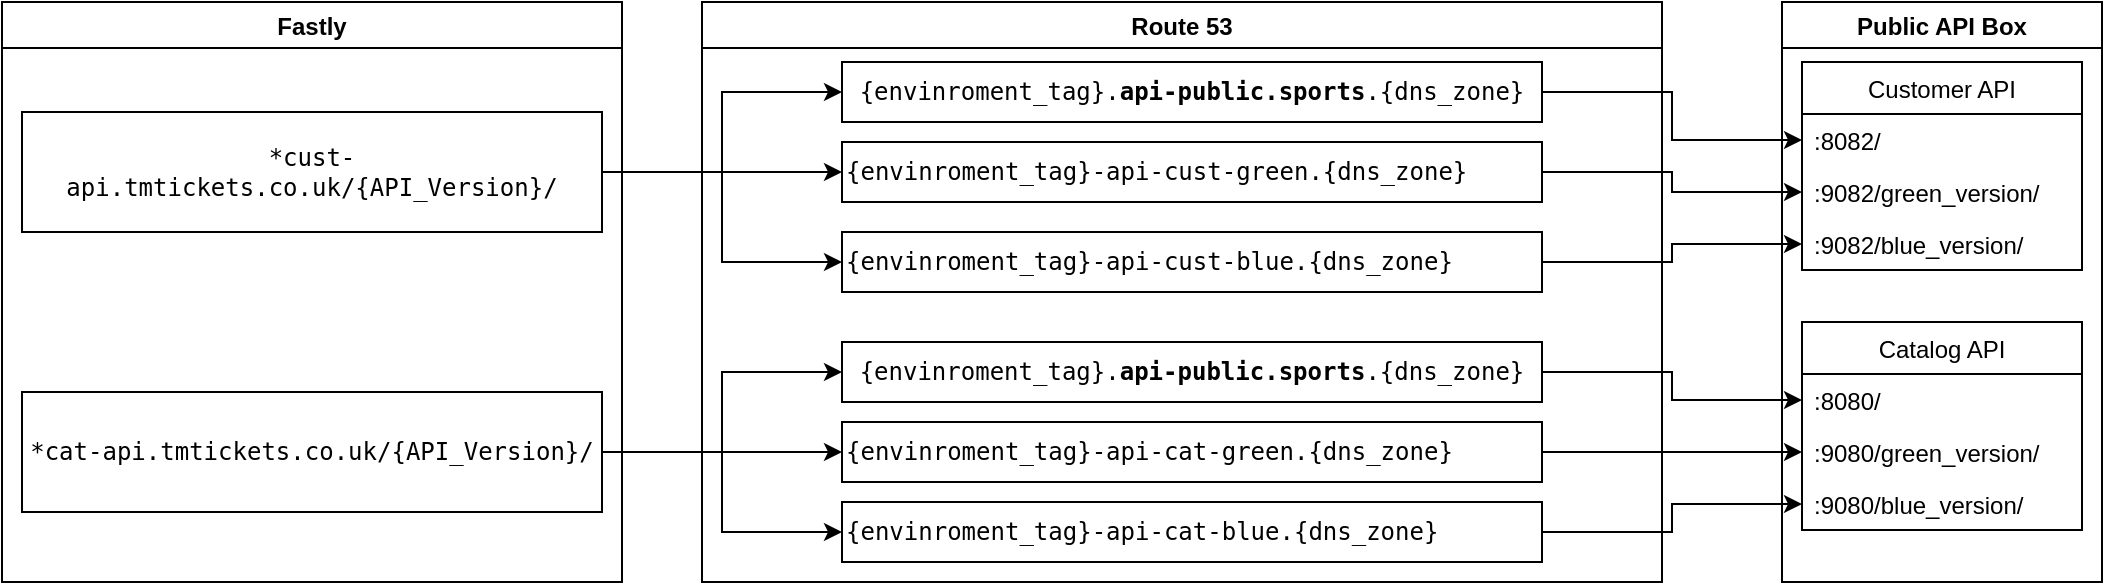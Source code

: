 <mxfile version="14.5.3" type="github">
  <diagram id="ouq_CFNdriJKqo0sy_W-" name="Page-1">
    <mxGraphModel dx="1422" dy="773" grid="1" gridSize="10" guides="1" tooltips="1" connect="1" arrows="1" fold="1" page="1" pageScale="1" pageWidth="1100" pageHeight="850" math="0" shadow="0">
      <root>
        <mxCell id="0" />
        <mxCell id="1" parent="0" />
        <mxCell id="cNdNB8oOOkSkSs40HRs3-26" style="edgeStyle=orthogonalEdgeStyle;rounded=0;orthogonalLoop=1;jettySize=auto;html=1;exitX=1;exitY=0.5;exitDx=0;exitDy=0;entryX=0;entryY=0.5;entryDx=0;entryDy=0;" edge="1" parent="1" source="cNdNB8oOOkSkSs40HRs3-7" target="cNdNB8oOOkSkSs40HRs3-17">
          <mxGeometry relative="1" as="geometry" />
        </mxCell>
        <mxCell id="cNdNB8oOOkSkSs40HRs3-27" style="edgeStyle=orthogonalEdgeStyle;rounded=0;orthogonalLoop=1;jettySize=auto;html=1;exitX=1;exitY=0.5;exitDx=0;exitDy=0;entryX=0;entryY=0.5;entryDx=0;entryDy=0;" edge="1" parent="1" source="cNdNB8oOOkSkSs40HRs3-8" target="cNdNB8oOOkSkSs40HRs3-18">
          <mxGeometry relative="1" as="geometry" />
        </mxCell>
        <mxCell id="cNdNB8oOOkSkSs40HRs3-28" style="edgeStyle=orthogonalEdgeStyle;rounded=0;orthogonalLoop=1;jettySize=auto;html=1;exitX=1;exitY=0.5;exitDx=0;exitDy=0;entryX=0;entryY=0.5;entryDx=0;entryDy=0;" edge="1" parent="1" source="cNdNB8oOOkSkSs40HRs3-9" target="cNdNB8oOOkSkSs40HRs3-19">
          <mxGeometry relative="1" as="geometry" />
        </mxCell>
        <mxCell id="cNdNB8oOOkSkSs40HRs3-10" value="Public API Box" style="swimlane;" vertex="1" parent="1">
          <mxGeometry x="920" y="30" width="160" height="290" as="geometry" />
        </mxCell>
        <mxCell id="cNdNB8oOOkSkSs40HRs3-12" value="Customer API" style="swimlane;fontStyle=0;childLayout=stackLayout;horizontal=1;startSize=26;fillColor=none;horizontalStack=0;resizeParent=1;resizeParentMax=0;resizeLast=0;collapsible=1;marginBottom=0;" vertex="1" parent="cNdNB8oOOkSkSs40HRs3-10">
          <mxGeometry x="10" y="30" width="140" height="104" as="geometry" />
        </mxCell>
        <mxCell id="cNdNB8oOOkSkSs40HRs3-13" value=":8082/" style="text;strokeColor=none;fillColor=none;align=left;verticalAlign=top;spacingLeft=4;spacingRight=4;overflow=hidden;rotatable=0;points=[[0,0.5],[1,0.5]];portConstraint=eastwest;" vertex="1" parent="cNdNB8oOOkSkSs40HRs3-12">
          <mxGeometry y="26" width="140" height="26" as="geometry" />
        </mxCell>
        <mxCell id="cNdNB8oOOkSkSs40HRs3-14" value=":9082/green_version/" style="text;strokeColor=none;fillColor=none;align=left;verticalAlign=top;spacingLeft=4;spacingRight=4;overflow=hidden;rotatable=0;points=[[0,0.5],[1,0.5]];portConstraint=eastwest;" vertex="1" parent="cNdNB8oOOkSkSs40HRs3-12">
          <mxGeometry y="52" width="140" height="26" as="geometry" />
        </mxCell>
        <mxCell id="cNdNB8oOOkSkSs40HRs3-15" value=":9082/blue_version/" style="text;strokeColor=none;fillColor=none;align=left;verticalAlign=top;spacingLeft=4;spacingRight=4;overflow=hidden;rotatable=0;points=[[0,0.5],[1,0.5]];portConstraint=eastwest;" vertex="1" parent="cNdNB8oOOkSkSs40HRs3-12">
          <mxGeometry y="78" width="140" height="26" as="geometry" />
        </mxCell>
        <mxCell id="cNdNB8oOOkSkSs40HRs3-16" value="Catalog API" style="swimlane;fontStyle=0;childLayout=stackLayout;horizontal=1;startSize=26;fillColor=none;horizontalStack=0;resizeParent=1;resizeParentMax=0;resizeLast=0;collapsible=1;marginBottom=0;" vertex="1" parent="cNdNB8oOOkSkSs40HRs3-10">
          <mxGeometry x="10" y="160" width="140" height="104" as="geometry" />
        </mxCell>
        <mxCell id="cNdNB8oOOkSkSs40HRs3-17" value=":8080/" style="text;strokeColor=none;fillColor=none;align=left;verticalAlign=top;spacingLeft=4;spacingRight=4;overflow=hidden;rotatable=0;points=[[0,0.5],[1,0.5]];portConstraint=eastwest;" vertex="1" parent="cNdNB8oOOkSkSs40HRs3-16">
          <mxGeometry y="26" width="140" height="26" as="geometry" />
        </mxCell>
        <mxCell id="cNdNB8oOOkSkSs40HRs3-18" value=":9080/green_version/" style="text;strokeColor=none;fillColor=none;align=left;verticalAlign=top;spacingLeft=4;spacingRight=4;overflow=hidden;rotatable=0;points=[[0,0.5],[1,0.5]];portConstraint=eastwest;" vertex="1" parent="cNdNB8oOOkSkSs40HRs3-16">
          <mxGeometry y="52" width="140" height="26" as="geometry" />
        </mxCell>
        <mxCell id="cNdNB8oOOkSkSs40HRs3-19" value=":9080/blue_version/" style="text;strokeColor=none;fillColor=none;align=left;verticalAlign=top;spacingLeft=4;spacingRight=4;overflow=hidden;rotatable=0;points=[[0,0.5],[1,0.5]];portConstraint=eastwest;" vertex="1" parent="cNdNB8oOOkSkSs40HRs3-16">
          <mxGeometry y="78" width="140" height="26" as="geometry" />
        </mxCell>
        <mxCell id="cNdNB8oOOkSkSs40HRs3-31" style="edgeStyle=orthogonalEdgeStyle;rounded=0;orthogonalLoop=1;jettySize=auto;html=1;exitX=1;exitY=0.5;exitDx=0;exitDy=0;entryX=0;entryY=0.5;entryDx=0;entryDy=0;" edge="1" parent="1" source="cNdNB8oOOkSkSs40HRs3-23" target="cNdNB8oOOkSkSs40HRs3-13">
          <mxGeometry relative="1" as="geometry" />
        </mxCell>
        <mxCell id="cNdNB8oOOkSkSs40HRs3-30" style="edgeStyle=orthogonalEdgeStyle;rounded=0;orthogonalLoop=1;jettySize=auto;html=1;exitX=1;exitY=0.5;exitDx=0;exitDy=0;entryX=0;entryY=0.5;entryDx=0;entryDy=0;" edge="1" parent="1" source="cNdNB8oOOkSkSs40HRs3-24" target="cNdNB8oOOkSkSs40HRs3-14">
          <mxGeometry relative="1" as="geometry" />
        </mxCell>
        <mxCell id="cNdNB8oOOkSkSs40HRs3-29" style="edgeStyle=orthogonalEdgeStyle;rounded=0;orthogonalLoop=1;jettySize=auto;html=1;exitX=1;exitY=0.5;exitDx=0;exitDy=0;entryX=0;entryY=0.5;entryDx=0;entryDy=0;" edge="1" parent="1" source="cNdNB8oOOkSkSs40HRs3-25" target="cNdNB8oOOkSkSs40HRs3-15">
          <mxGeometry relative="1" as="geometry" />
        </mxCell>
        <mxCell id="cNdNB8oOOkSkSs40HRs3-34" style="edgeStyle=orthogonalEdgeStyle;rounded=0;orthogonalLoop=1;jettySize=auto;html=1;exitX=1;exitY=0.5;exitDx=0;exitDy=0;entryX=0;entryY=0.5;entryDx=0;entryDy=0;" edge="1" parent="1" source="cNdNB8oOOkSkSs40HRs3-32" target="cNdNB8oOOkSkSs40HRs3-23">
          <mxGeometry relative="1" as="geometry" />
        </mxCell>
        <mxCell id="cNdNB8oOOkSkSs40HRs3-35" style="edgeStyle=orthogonalEdgeStyle;rounded=0;orthogonalLoop=1;jettySize=auto;html=1;exitX=1;exitY=0.5;exitDx=0;exitDy=0;entryX=0;entryY=0.5;entryDx=0;entryDy=0;" edge="1" parent="1" source="cNdNB8oOOkSkSs40HRs3-32" target="cNdNB8oOOkSkSs40HRs3-24">
          <mxGeometry relative="1" as="geometry" />
        </mxCell>
        <mxCell id="cNdNB8oOOkSkSs40HRs3-36" style="edgeStyle=orthogonalEdgeStyle;rounded=0;orthogonalLoop=1;jettySize=auto;html=1;exitX=1;exitY=0.5;exitDx=0;exitDy=0;entryX=0;entryY=0.5;entryDx=0;entryDy=0;" edge="1" parent="1" source="cNdNB8oOOkSkSs40HRs3-32" target="cNdNB8oOOkSkSs40HRs3-25">
          <mxGeometry relative="1" as="geometry" />
        </mxCell>
        <mxCell id="cNdNB8oOOkSkSs40HRs3-37" style="edgeStyle=orthogonalEdgeStyle;rounded=0;orthogonalLoop=1;jettySize=auto;html=1;exitX=1;exitY=0.5;exitDx=0;exitDy=0;entryX=0;entryY=0.5;entryDx=0;entryDy=0;" edge="1" parent="1" source="cNdNB8oOOkSkSs40HRs3-33" target="cNdNB8oOOkSkSs40HRs3-7">
          <mxGeometry relative="1" as="geometry" />
        </mxCell>
        <mxCell id="cNdNB8oOOkSkSs40HRs3-38" style="edgeStyle=orthogonalEdgeStyle;rounded=0;orthogonalLoop=1;jettySize=auto;html=1;exitX=1;exitY=0.5;exitDx=0;exitDy=0;entryX=0;entryY=0.5;entryDx=0;entryDy=0;" edge="1" parent="1" source="cNdNB8oOOkSkSs40HRs3-33" target="cNdNB8oOOkSkSs40HRs3-8">
          <mxGeometry relative="1" as="geometry" />
        </mxCell>
        <mxCell id="cNdNB8oOOkSkSs40HRs3-39" style="edgeStyle=orthogonalEdgeStyle;rounded=0;orthogonalLoop=1;jettySize=auto;html=1;exitX=1;exitY=0.5;exitDx=0;exitDy=0;entryX=0;entryY=0.5;entryDx=0;entryDy=0;" edge="1" parent="1" source="cNdNB8oOOkSkSs40HRs3-33" target="cNdNB8oOOkSkSs40HRs3-9">
          <mxGeometry relative="1" as="geometry" />
        </mxCell>
        <mxCell id="cNdNB8oOOkSkSs40HRs3-40" value="Route 53" style="swimlane;" vertex="1" parent="1">
          <mxGeometry x="380" y="30" width="480" height="290" as="geometry" />
        </mxCell>
        <mxCell id="cNdNB8oOOkSkSs40HRs3-9" value="&lt;p align=&quot;left&quot;&gt;&lt;code&gt;{envinroment_tag}-api-cat-blue.{dns_zone}&lt;/code&gt;&lt;/p&gt;" style="rounded=0;whiteSpace=wrap;html=1;align=left;" vertex="1" parent="cNdNB8oOOkSkSs40HRs3-40">
          <mxGeometry x="70" y="250" width="350" height="30" as="geometry" />
        </mxCell>
        <mxCell id="cNdNB8oOOkSkSs40HRs3-8" value="&lt;p align=&quot;left&quot;&gt;&lt;code&gt;{envinroment_tag}-api-cat-green.{dns_zone}&lt;/code&gt;&lt;/p&gt;" style="rounded=0;whiteSpace=wrap;html=1;align=left;" vertex="1" parent="cNdNB8oOOkSkSs40HRs3-40">
          <mxGeometry x="70" y="210" width="350" height="30" as="geometry" />
        </mxCell>
        <mxCell id="cNdNB8oOOkSkSs40HRs3-7" value="&lt;font style=&quot;font-size: 12px&quot;&gt;&lt;code&gt;{envinroment_tag}.&lt;strong&gt;api-public.sports&lt;/strong&gt;.{dns_zone}&lt;/code&gt;&lt;/font&gt;" style="rounded=0;whiteSpace=wrap;html=1;" vertex="1" parent="cNdNB8oOOkSkSs40HRs3-40">
          <mxGeometry x="70" y="170" width="350" height="30" as="geometry" />
        </mxCell>
        <mxCell id="cNdNB8oOOkSkSs40HRs3-25" value="&lt;p&gt;&lt;code&gt;{envinroment_tag}-api-cust-blue.{dns_zone}&lt;/code&gt;&lt;/p&gt;" style="rounded=0;whiteSpace=wrap;html=1;align=left;" vertex="1" parent="cNdNB8oOOkSkSs40HRs3-40">
          <mxGeometry x="70" y="115" width="350" height="30" as="geometry" />
        </mxCell>
        <mxCell id="cNdNB8oOOkSkSs40HRs3-24" value="&lt;code&gt;{envinroment_tag}-api-cust-green.{dns_zone}&lt;/code&gt;" style="rounded=0;whiteSpace=wrap;html=1;align=left;" vertex="1" parent="cNdNB8oOOkSkSs40HRs3-40">
          <mxGeometry x="70" y="70" width="350" height="30" as="geometry" />
        </mxCell>
        <mxCell id="cNdNB8oOOkSkSs40HRs3-23" value="&lt;font style=&quot;font-size: 12px&quot;&gt;&lt;code&gt;{envinroment_tag}.&lt;strong&gt;api-public.sports&lt;/strong&gt;.{dns_zone}&lt;/code&gt;&lt;/font&gt;" style="rounded=0;whiteSpace=wrap;html=1;" vertex="1" parent="cNdNB8oOOkSkSs40HRs3-40">
          <mxGeometry x="70" y="30" width="350" height="30" as="geometry" />
        </mxCell>
        <mxCell id="cNdNB8oOOkSkSs40HRs3-41" value="Fastly" style="swimlane;" vertex="1" parent="1">
          <mxGeometry x="30" y="30" width="310" height="290" as="geometry" />
        </mxCell>
        <mxCell id="cNdNB8oOOkSkSs40HRs3-32" value="&lt;div&gt;&lt;code&gt;*cust-api.tmtickets.co.uk/{API_Version}/&lt;/code&gt;&lt;/div&gt;" style="rounded=0;whiteSpace=wrap;html=1;" vertex="1" parent="cNdNB8oOOkSkSs40HRs3-41">
          <mxGeometry x="10" y="55" width="290" height="60" as="geometry" />
        </mxCell>
        <mxCell id="cNdNB8oOOkSkSs40HRs3-33" value="&lt;code&gt;*cat-api.tmtickets.co.uk/{API_Version}/&lt;/code&gt;" style="rounded=0;whiteSpace=wrap;html=1;" vertex="1" parent="cNdNB8oOOkSkSs40HRs3-41">
          <mxGeometry x="10" y="195" width="290" height="60" as="geometry" />
        </mxCell>
      </root>
    </mxGraphModel>
  </diagram>
</mxfile>
